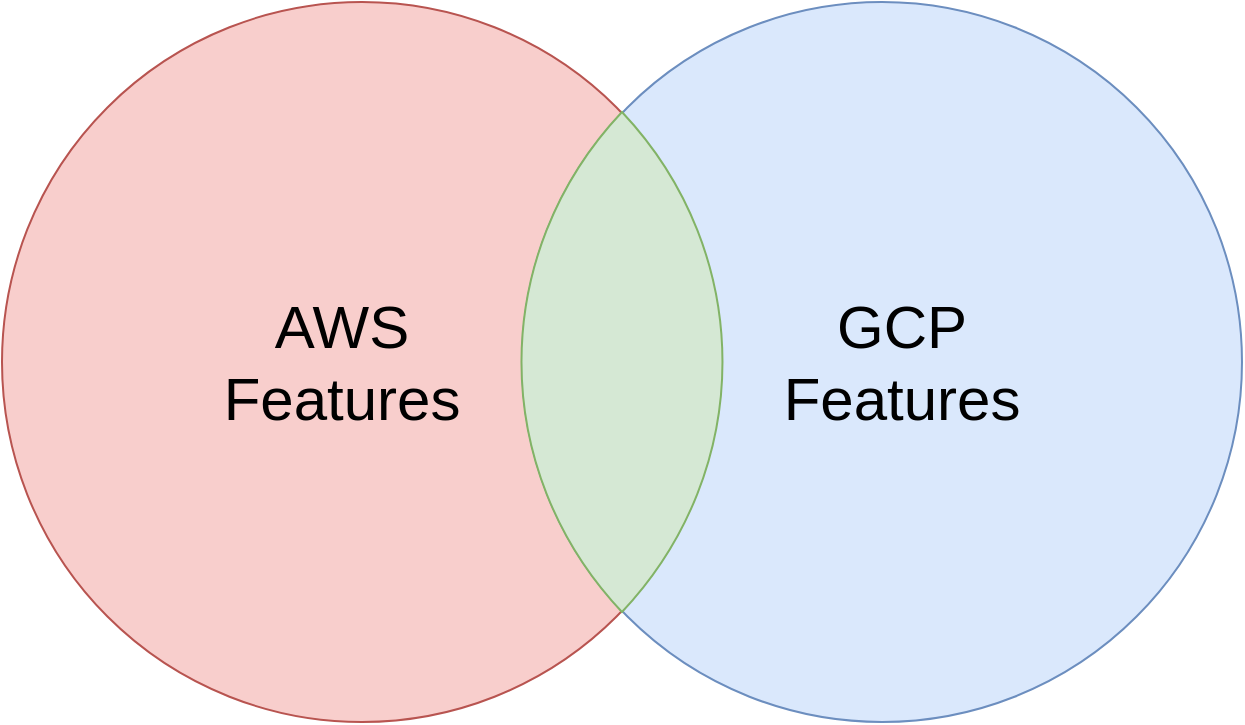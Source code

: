 <mxfile version="21.0.6" type="device"><diagram name="Seite-1" id="ADmWOTixKVKzepBJWu3P"><mxGraphModel dx="1304" dy="677" grid="1" gridSize="10" guides="1" tooltips="1" connect="1" arrows="1" fold="1" page="1" pageScale="1" pageWidth="827" pageHeight="1169" math="0" shadow="0"><root><mxCell id="0"/><mxCell id="1" parent="0"/><mxCell id="dFZavTZsOH1zi8qdPBGR-1" value="" style="ellipse;whiteSpace=wrap;html=1;aspect=fixed;fillColor=#f8cecc;strokeColor=#b85450;fontSize=30;" vertex="1" parent="1"><mxGeometry x="90" y="160" width="360" height="360" as="geometry"/></mxCell><mxCell id="dFZavTZsOH1zi8qdPBGR-2" value="" style="ellipse;whiteSpace=wrap;html=1;aspect=fixed;fillColor=#dae8fc;strokeColor=#6c8ebf;fontSize=30;gradientColor=none;" vertex="1" parent="1"><mxGeometry x="350" y="160" width="360" height="360" as="geometry"/></mxCell><mxCell id="dFZavTZsOH1zi8qdPBGR-3" value="" style="whiteSpace=wrap;html=1;shape=mxgraph.basic.pointed_oval;fillColor=#d5e8d4;strokeColor=#82b366;fontSize=30;" vertex="1" parent="1"><mxGeometry x="333" y="215" width="134" height="250" as="geometry"/></mxCell><mxCell id="dFZavTZsOH1zi8qdPBGR-4" value="AWS&lt;br style=&quot;font-size: 30px;&quot;&gt;Features" style="text;html=1;strokeColor=none;fillColor=none;align=center;verticalAlign=middle;whiteSpace=wrap;rounded=0;fontSize=30;" vertex="1" parent="1"><mxGeometry x="230" y="325" width="60" height="30" as="geometry"/></mxCell><mxCell id="dFZavTZsOH1zi8qdPBGR-5" value="GCP&lt;br style=&quot;font-size: 30px;&quot;&gt;Features" style="text;html=1;strokeColor=none;fillColor=none;align=center;verticalAlign=middle;whiteSpace=wrap;rounded=0;fontSize=30;" vertex="1" parent="1"><mxGeometry x="510" y="325" width="60" height="30" as="geometry"/></mxCell></root></mxGraphModel></diagram></mxfile>